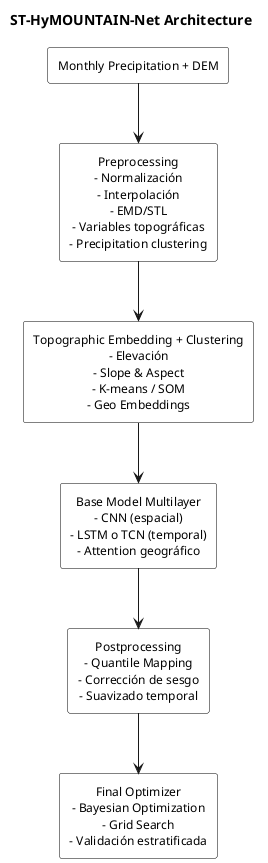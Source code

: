 @startuml ST-HyMOUNTAIN-Net
skinparam style strictuml
skinparam shadowing false
skinparam rectangle {
    StereotypeFontSize 12
    FontSize 12
    BorderColor Black
    BackgroundColor White
}
skinparam defaultTextAlignment center

title ST-HyMOUNTAIN-Net Architecture

rectangle "Monthly Precipitation + DEM" as Inputs
rectangle "Preprocessing\n- Normalización\n- Interpolación\n- EMD/STL\n- Variables topográficas\n- Precipitation clustering" as Preprocessing
rectangle "Topographic Embedding + Clustering\n- Elevación\n- Slope & Aspect\n- K-means / SOM\n- Geo Embeddings" as Embedding
rectangle "Base Model Multilayer\n- CNN (espacial)\n- LSTM o TCN (temporal)\n- Attention geográfico" as BaseModel
rectangle "Postprocessing\n- Quantile Mapping\n- Corrección de sesgo\n- Suavizado temporal" as Postprocessing
rectangle "Final Optimizer\n- Bayesian Optimization\n- Grid Search\n- Validación estratificada" as Optimizer

Inputs --> Preprocessing
Preprocessing --> Embedding
Embedding --> BaseModel
BaseModel --> Postprocessing
Postprocessing --> Optimizer
@enduml
